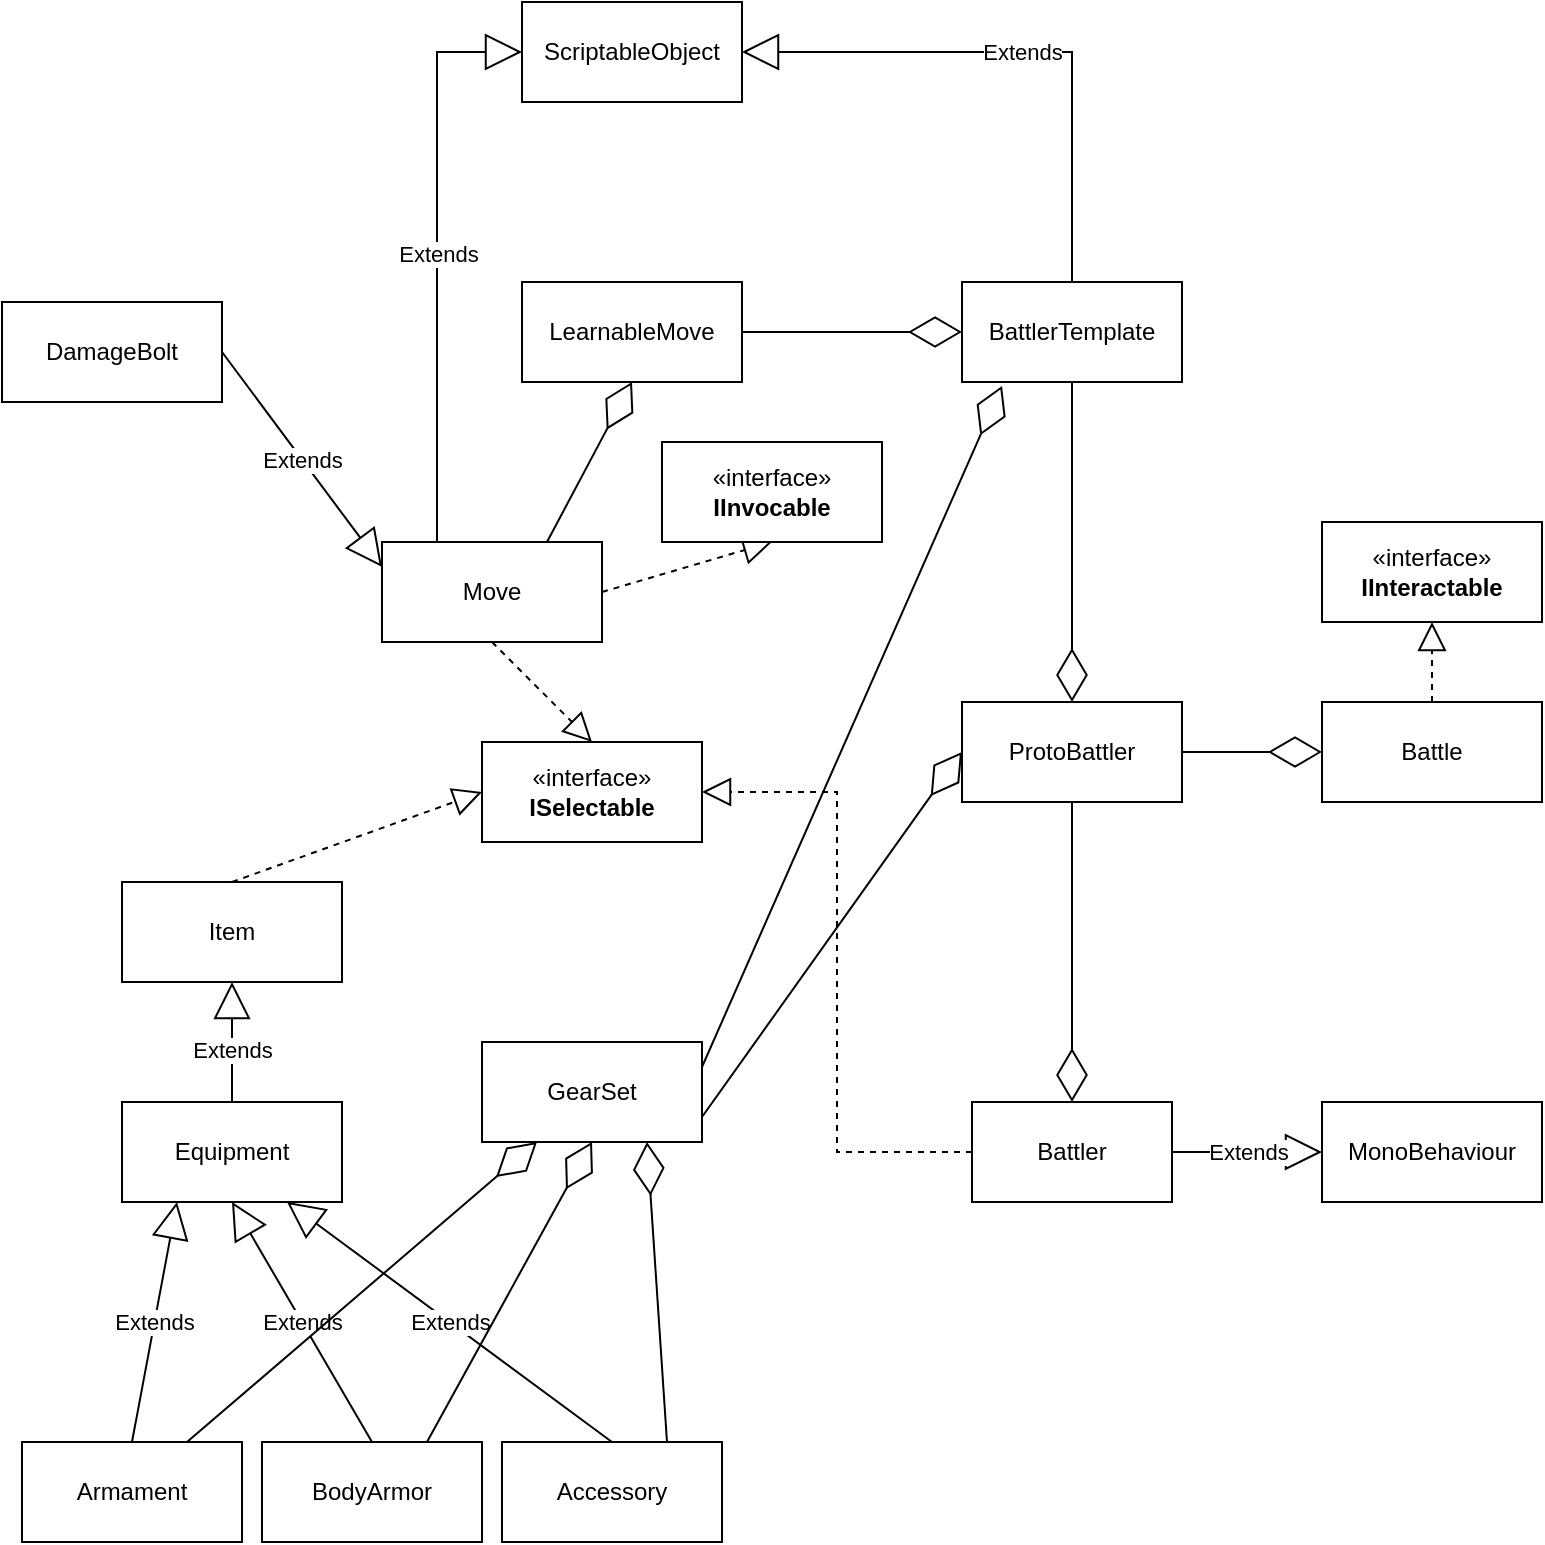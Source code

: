 <mxfile version="21.5.2" type="device">
  <diagram id="C5RBs43oDa-KdzZeNtuy" name="Page-1">
    <mxGraphModel dx="2261" dy="804" grid="1" gridSize="10" guides="1" tooltips="1" connect="1" arrows="1" fold="1" page="1" pageScale="1" pageWidth="827" pageHeight="1169" math="0" shadow="0">
      <root>
        <mxCell id="WIyWlLk6GJQsqaUBKTNV-0" />
        <mxCell id="WIyWlLk6GJQsqaUBKTNV-1" parent="WIyWlLk6GJQsqaUBKTNV-0" />
        <mxCell id="ug3Ie0NRGesRpwvgRHZQ-4" value="ScriptableObject" style="html=1;whiteSpace=wrap;" vertex="1" parent="WIyWlLk6GJQsqaUBKTNV-1">
          <mxGeometry x="160" y="80" width="110" height="50" as="geometry" />
        </mxCell>
        <mxCell id="ug3Ie0NRGesRpwvgRHZQ-5" value="MonoBehaviour" style="html=1;whiteSpace=wrap;" vertex="1" parent="WIyWlLk6GJQsqaUBKTNV-1">
          <mxGeometry x="560" y="630" width="110" height="50" as="geometry" />
        </mxCell>
        <mxCell id="ug3Ie0NRGesRpwvgRHZQ-6" value="BattlerTemplate" style="html=1;whiteSpace=wrap;" vertex="1" parent="WIyWlLk6GJQsqaUBKTNV-1">
          <mxGeometry x="380" y="220" width="110" height="50" as="geometry" />
        </mxCell>
        <mxCell id="ug3Ie0NRGesRpwvgRHZQ-7" value="ProtoBattler" style="html=1;whiteSpace=wrap;" vertex="1" parent="WIyWlLk6GJQsqaUBKTNV-1">
          <mxGeometry x="380" y="430" width="110" height="50" as="geometry" />
        </mxCell>
        <mxCell id="ug3Ie0NRGesRpwvgRHZQ-8" value="Battler" style="html=1;whiteSpace=wrap;" vertex="1" parent="WIyWlLk6GJQsqaUBKTNV-1">
          <mxGeometry x="385" y="630" width="100" height="50" as="geometry" />
        </mxCell>
        <mxCell id="ug3Ie0NRGesRpwvgRHZQ-9" value="Battle" style="html=1;whiteSpace=wrap;" vertex="1" parent="WIyWlLk6GJQsqaUBKTNV-1">
          <mxGeometry x="560" y="430" width="110" height="50" as="geometry" />
        </mxCell>
        <mxCell id="ug3Ie0NRGesRpwvgRHZQ-16" value="Extends" style="endArrow=block;endSize=16;endFill=0;html=1;rounded=0;exitX=0.5;exitY=0;exitDx=0;exitDy=0;entryX=1;entryY=0.5;entryDx=0;entryDy=0;edgeStyle=orthogonalEdgeStyle;" edge="1" parent="WIyWlLk6GJQsqaUBKTNV-1" source="ug3Ie0NRGesRpwvgRHZQ-6" target="ug3Ie0NRGesRpwvgRHZQ-4">
          <mxGeometry width="160" relative="1" as="geometry">
            <mxPoint x="616" y="470" as="sourcePoint" />
            <mxPoint x="776" y="470" as="targetPoint" />
          </mxGeometry>
        </mxCell>
        <mxCell id="ug3Ie0NRGesRpwvgRHZQ-18" value="Extends" style="endArrow=block;endSize=16;endFill=0;html=1;rounded=0;exitX=1;exitY=0.5;exitDx=0;exitDy=0;entryX=0;entryY=0.5;entryDx=0;entryDy=0;" edge="1" parent="WIyWlLk6GJQsqaUBKTNV-1" source="ug3Ie0NRGesRpwvgRHZQ-8" target="ug3Ie0NRGesRpwvgRHZQ-5">
          <mxGeometry width="160" relative="1" as="geometry">
            <mxPoint x="616" y="470" as="sourcePoint" />
            <mxPoint x="776" y="470" as="targetPoint" />
          </mxGeometry>
        </mxCell>
        <mxCell id="ug3Ie0NRGesRpwvgRHZQ-20" value="«interface»&lt;br&gt;&lt;b&gt;IInteractable&lt;/b&gt;" style="html=1;whiteSpace=wrap;" vertex="1" parent="WIyWlLk6GJQsqaUBKTNV-1">
          <mxGeometry x="560" y="340" width="110" height="50" as="geometry" />
        </mxCell>
        <mxCell id="ug3Ie0NRGesRpwvgRHZQ-21" value="" style="endArrow=block;dashed=1;endFill=0;endSize=12;html=1;rounded=0;entryX=0.5;entryY=1;entryDx=0;entryDy=0;" edge="1" parent="WIyWlLk6GJQsqaUBKTNV-1" source="ug3Ie0NRGesRpwvgRHZQ-9" target="ug3Ie0NRGesRpwvgRHZQ-20">
          <mxGeometry width="160" relative="1" as="geometry">
            <mxPoint x="616" y="530" as="sourcePoint" />
            <mxPoint x="776" y="530" as="targetPoint" />
          </mxGeometry>
        </mxCell>
        <mxCell id="ug3Ie0NRGesRpwvgRHZQ-22" value="LearnableMove" style="html=1;whiteSpace=wrap;" vertex="1" parent="WIyWlLk6GJQsqaUBKTNV-1">
          <mxGeometry x="160" y="220" width="110" height="50" as="geometry" />
        </mxCell>
        <mxCell id="ug3Ie0NRGesRpwvgRHZQ-23" value="" style="endArrow=diamondThin;endFill=0;endSize=24;html=1;rounded=0;entryX=0;entryY=0.5;entryDx=0;entryDy=0;exitX=1;exitY=0.5;exitDx=0;exitDy=0;" edge="1" parent="WIyWlLk6GJQsqaUBKTNV-1" source="ug3Ie0NRGesRpwvgRHZQ-22" target="ug3Ie0NRGesRpwvgRHZQ-6">
          <mxGeometry width="160" relative="1" as="geometry">
            <mxPoint x="570" y="560" as="sourcePoint" />
            <mxPoint x="730" y="560" as="targetPoint" />
          </mxGeometry>
        </mxCell>
        <mxCell id="ug3Ie0NRGesRpwvgRHZQ-24" value="" style="endArrow=diamondThin;endFill=0;endSize=24;html=1;rounded=0;entryX=0.5;entryY=0;entryDx=0;entryDy=0;exitX=0.5;exitY=1;exitDx=0;exitDy=0;" edge="1" parent="WIyWlLk6GJQsqaUBKTNV-1" source="ug3Ie0NRGesRpwvgRHZQ-7" target="ug3Ie0NRGesRpwvgRHZQ-8">
          <mxGeometry width="160" relative="1" as="geometry">
            <mxPoint x="570" y="560" as="sourcePoint" />
            <mxPoint x="730" y="560" as="targetPoint" />
          </mxGeometry>
        </mxCell>
        <mxCell id="ug3Ie0NRGesRpwvgRHZQ-25" value="" style="endArrow=diamondThin;endFill=0;endSize=24;html=1;rounded=0;entryX=0;entryY=0.5;entryDx=0;entryDy=0;exitX=1;exitY=0.5;exitDx=0;exitDy=0;" edge="1" parent="WIyWlLk6GJQsqaUBKTNV-1" source="ug3Ie0NRGesRpwvgRHZQ-7" target="ug3Ie0NRGesRpwvgRHZQ-9">
          <mxGeometry width="160" relative="1" as="geometry">
            <mxPoint x="570" y="560" as="sourcePoint" />
            <mxPoint x="730" y="560" as="targetPoint" />
          </mxGeometry>
        </mxCell>
        <mxCell id="ug3Ie0NRGesRpwvgRHZQ-26" value="" style="endArrow=diamondThin;endFill=0;endSize=24;html=1;rounded=0;entryX=0.5;entryY=0;entryDx=0;entryDy=0;exitX=0.5;exitY=1;exitDx=0;exitDy=0;" edge="1" parent="WIyWlLk6GJQsqaUBKTNV-1" source="ug3Ie0NRGesRpwvgRHZQ-6" target="ug3Ie0NRGesRpwvgRHZQ-7">
          <mxGeometry width="160" relative="1" as="geometry">
            <mxPoint x="570" y="560" as="sourcePoint" />
            <mxPoint x="730" y="560" as="targetPoint" />
          </mxGeometry>
        </mxCell>
        <mxCell id="ug3Ie0NRGesRpwvgRHZQ-27" value="Move" style="html=1;whiteSpace=wrap;" vertex="1" parent="WIyWlLk6GJQsqaUBKTNV-1">
          <mxGeometry x="90" y="350" width="110" height="50" as="geometry" />
        </mxCell>
        <mxCell id="ug3Ie0NRGesRpwvgRHZQ-28" value="" style="endArrow=diamondThin;endFill=0;endSize=24;html=1;rounded=0;entryX=0.5;entryY=1;entryDx=0;entryDy=0;exitX=0.75;exitY=0;exitDx=0;exitDy=0;" edge="1" parent="WIyWlLk6GJQsqaUBKTNV-1" source="ug3Ie0NRGesRpwvgRHZQ-27" target="ug3Ie0NRGesRpwvgRHZQ-22">
          <mxGeometry width="160" relative="1" as="geometry">
            <mxPoint x="570" y="560" as="sourcePoint" />
            <mxPoint x="730" y="560" as="targetPoint" />
          </mxGeometry>
        </mxCell>
        <mxCell id="ug3Ie0NRGesRpwvgRHZQ-29" value="Extends" style="endArrow=block;endSize=16;endFill=0;html=1;rounded=0;entryX=0;entryY=0.5;entryDx=0;entryDy=0;edgeStyle=orthogonalEdgeStyle;exitX=0.25;exitY=0;exitDx=0;exitDy=0;" edge="1" parent="WIyWlLk6GJQsqaUBKTNV-1" source="ug3Ie0NRGesRpwvgRHZQ-27" target="ug3Ie0NRGesRpwvgRHZQ-4">
          <mxGeometry width="160" relative="1" as="geometry">
            <mxPoint x="140" y="310" as="sourcePoint" />
            <mxPoint x="110" y="105" as="targetPoint" />
            <Array as="points">
              <mxPoint x="118" y="105" />
            </Array>
          </mxGeometry>
        </mxCell>
        <mxCell id="ug3Ie0NRGesRpwvgRHZQ-31" value="DamageBolt" style="html=1;whiteSpace=wrap;" vertex="1" parent="WIyWlLk6GJQsqaUBKTNV-1">
          <mxGeometry x="-100" y="230" width="110" height="50" as="geometry" />
        </mxCell>
        <mxCell id="ug3Ie0NRGesRpwvgRHZQ-32" value="Extends" style="endArrow=block;endSize=16;endFill=0;html=1;rounded=0;exitX=1;exitY=0.5;exitDx=0;exitDy=0;entryX=0;entryY=0.25;entryDx=0;entryDy=0;" edge="1" parent="WIyWlLk6GJQsqaUBKTNV-1" source="ug3Ie0NRGesRpwvgRHZQ-31" target="ug3Ie0NRGesRpwvgRHZQ-27">
          <mxGeometry width="160" relative="1" as="geometry">
            <mxPoint x="540" y="410" as="sourcePoint" />
            <mxPoint x="700" y="410" as="targetPoint" />
          </mxGeometry>
        </mxCell>
        <mxCell id="ug3Ie0NRGesRpwvgRHZQ-33" value="" style="endArrow=block;dashed=1;endFill=0;endSize=12;html=1;rounded=0;entryX=0.5;entryY=0;entryDx=0;entryDy=0;exitX=0.5;exitY=1;exitDx=0;exitDy=0;" edge="1" parent="WIyWlLk6GJQsqaUBKTNV-1" source="ug3Ie0NRGesRpwvgRHZQ-27" target="ug3Ie0NRGesRpwvgRHZQ-36">
          <mxGeometry width="160" relative="1" as="geometry">
            <mxPoint x="410" y="420" as="sourcePoint" />
            <mxPoint x="570" y="420" as="targetPoint" />
          </mxGeometry>
        </mxCell>
        <mxCell id="ug3Ie0NRGesRpwvgRHZQ-34" value="" style="endArrow=block;dashed=1;endFill=0;endSize=12;html=1;rounded=0;entryX=0.5;entryY=1;entryDx=0;entryDy=0;exitX=1;exitY=0.5;exitDx=0;exitDy=0;" edge="1" parent="WIyWlLk6GJQsqaUBKTNV-1" source="ug3Ie0NRGesRpwvgRHZQ-27" target="ug3Ie0NRGesRpwvgRHZQ-37">
          <mxGeometry width="160" relative="1" as="geometry">
            <mxPoint x="110" y="380" as="sourcePoint" />
            <mxPoint x="570" y="420" as="targetPoint" />
          </mxGeometry>
        </mxCell>
        <mxCell id="ug3Ie0NRGesRpwvgRHZQ-36" value="«interface»&lt;br&gt;&lt;b&gt;ISelectable&lt;/b&gt;" style="html=1;whiteSpace=wrap;" vertex="1" parent="WIyWlLk6GJQsqaUBKTNV-1">
          <mxGeometry x="140" y="450" width="110" height="50" as="geometry" />
        </mxCell>
        <mxCell id="ug3Ie0NRGesRpwvgRHZQ-37" value="«interface»&lt;br&gt;&lt;b&gt;IInvocable&lt;/b&gt;" style="html=1;whiteSpace=wrap;" vertex="1" parent="WIyWlLk6GJQsqaUBKTNV-1">
          <mxGeometry x="230" y="300" width="110" height="50" as="geometry" />
        </mxCell>
        <mxCell id="ug3Ie0NRGesRpwvgRHZQ-38" value="" style="endArrow=block;dashed=1;endFill=0;endSize=12;html=1;rounded=0;entryX=1;entryY=0.5;entryDx=0;entryDy=0;exitX=0;exitY=0.5;exitDx=0;exitDy=0;edgeStyle=orthogonalEdgeStyle;" edge="1" parent="WIyWlLk6GJQsqaUBKTNV-1" source="ug3Ie0NRGesRpwvgRHZQ-8" target="ug3Ie0NRGesRpwvgRHZQ-36">
          <mxGeometry width="160" relative="1" as="geometry">
            <mxPoint x="490" y="690" as="sourcePoint" />
            <mxPoint x="327.5" y="535" as="targetPoint" />
          </mxGeometry>
        </mxCell>
        <mxCell id="ug3Ie0NRGesRpwvgRHZQ-39" value="Item" style="html=1;whiteSpace=wrap;" vertex="1" parent="WIyWlLk6GJQsqaUBKTNV-1">
          <mxGeometry x="-40" y="520" width="110" height="50" as="geometry" />
        </mxCell>
        <mxCell id="ug3Ie0NRGesRpwvgRHZQ-40" value="Equipment" style="html=1;whiteSpace=wrap;" vertex="1" parent="WIyWlLk6GJQsqaUBKTNV-1">
          <mxGeometry x="-40" y="630" width="110" height="50" as="geometry" />
        </mxCell>
        <mxCell id="ug3Ie0NRGesRpwvgRHZQ-41" value="Armament" style="html=1;whiteSpace=wrap;" vertex="1" parent="WIyWlLk6GJQsqaUBKTNV-1">
          <mxGeometry x="-90" y="800" width="110" height="50" as="geometry" />
        </mxCell>
        <mxCell id="ug3Ie0NRGesRpwvgRHZQ-42" value="BodyArmor" style="html=1;whiteSpace=wrap;" vertex="1" parent="WIyWlLk6GJQsqaUBKTNV-1">
          <mxGeometry x="30" y="800" width="110" height="50" as="geometry" />
        </mxCell>
        <mxCell id="ug3Ie0NRGesRpwvgRHZQ-43" value="Accessory" style="html=1;whiteSpace=wrap;" vertex="1" parent="WIyWlLk6GJQsqaUBKTNV-1">
          <mxGeometry x="150" y="800" width="110" height="50" as="geometry" />
        </mxCell>
        <mxCell id="ug3Ie0NRGesRpwvgRHZQ-44" value="GearSet" style="html=1;whiteSpace=wrap;" vertex="1" parent="WIyWlLk6GJQsqaUBKTNV-1">
          <mxGeometry x="140" y="600" width="110" height="50" as="geometry" />
        </mxCell>
        <mxCell id="ug3Ie0NRGesRpwvgRHZQ-45" value="" style="endArrow=diamondThin;endFill=0;endSize=24;html=1;rounded=0;entryX=0.182;entryY=1.04;entryDx=0;entryDy=0;entryPerimeter=0;exitX=1;exitY=0.25;exitDx=0;exitDy=0;" edge="1" parent="WIyWlLk6GJQsqaUBKTNV-1" source="ug3Ie0NRGesRpwvgRHZQ-44" target="ug3Ie0NRGesRpwvgRHZQ-6">
          <mxGeometry width="160" relative="1" as="geometry">
            <mxPoint y="490" as="sourcePoint" />
            <mxPoint x="160" y="490" as="targetPoint" />
          </mxGeometry>
        </mxCell>
        <mxCell id="ug3Ie0NRGesRpwvgRHZQ-46" value="" style="endArrow=diamondThin;endFill=0;endSize=24;html=1;rounded=0;entryX=0;entryY=0.5;entryDx=0;entryDy=0;exitX=1;exitY=0.75;exitDx=0;exitDy=0;" edge="1" parent="WIyWlLk6GJQsqaUBKTNV-1" source="ug3Ie0NRGesRpwvgRHZQ-44" target="ug3Ie0NRGesRpwvgRHZQ-7">
          <mxGeometry width="160" relative="1" as="geometry">
            <mxPoint y="490" as="sourcePoint" />
            <mxPoint x="160" y="490" as="targetPoint" />
          </mxGeometry>
        </mxCell>
        <mxCell id="ug3Ie0NRGesRpwvgRHZQ-48" value="" style="endArrow=block;dashed=1;endFill=0;endSize=12;html=1;rounded=0;entryX=0;entryY=0.5;entryDx=0;entryDy=0;exitX=0.5;exitY=0;exitDx=0;exitDy=0;" edge="1" parent="WIyWlLk6GJQsqaUBKTNV-1" source="ug3Ie0NRGesRpwvgRHZQ-39" target="ug3Ie0NRGesRpwvgRHZQ-36">
          <mxGeometry width="160" relative="1" as="geometry">
            <mxPoint y="490" as="sourcePoint" />
            <mxPoint x="160" y="490" as="targetPoint" />
          </mxGeometry>
        </mxCell>
        <mxCell id="ug3Ie0NRGesRpwvgRHZQ-49" value="Extends" style="endArrow=block;endSize=16;endFill=0;html=1;rounded=0;entryX=0.5;entryY=1;entryDx=0;entryDy=0;exitX=0.5;exitY=0;exitDx=0;exitDy=0;" edge="1" parent="WIyWlLk6GJQsqaUBKTNV-1" source="ug3Ie0NRGesRpwvgRHZQ-40" target="ug3Ie0NRGesRpwvgRHZQ-39">
          <mxGeometry x="-0.111" width="160" relative="1" as="geometry">
            <mxPoint y="490" as="sourcePoint" />
            <mxPoint x="160" y="490" as="targetPoint" />
            <mxPoint as="offset" />
          </mxGeometry>
        </mxCell>
        <mxCell id="ug3Ie0NRGesRpwvgRHZQ-50" value="Extends" style="endArrow=block;endSize=16;endFill=0;html=1;rounded=0;entryX=0.75;entryY=1;entryDx=0;entryDy=0;exitX=0.5;exitY=0;exitDx=0;exitDy=0;" edge="1" parent="WIyWlLk6GJQsqaUBKTNV-1" source="ug3Ie0NRGesRpwvgRHZQ-43" target="ug3Ie0NRGesRpwvgRHZQ-40">
          <mxGeometry width="160" relative="1" as="geometry">
            <mxPoint y="490" as="sourcePoint" />
            <mxPoint x="160" y="490" as="targetPoint" />
          </mxGeometry>
        </mxCell>
        <mxCell id="ug3Ie0NRGesRpwvgRHZQ-51" value="Extends" style="endArrow=block;endSize=16;endFill=0;html=1;rounded=0;entryX=0.5;entryY=1;entryDx=0;entryDy=0;exitX=0.5;exitY=0;exitDx=0;exitDy=0;" edge="1" parent="WIyWlLk6GJQsqaUBKTNV-1" source="ug3Ie0NRGesRpwvgRHZQ-42" target="ug3Ie0NRGesRpwvgRHZQ-40">
          <mxGeometry width="160" relative="1" as="geometry">
            <mxPoint y="490" as="sourcePoint" />
            <mxPoint x="160" y="490" as="targetPoint" />
          </mxGeometry>
        </mxCell>
        <mxCell id="ug3Ie0NRGesRpwvgRHZQ-52" value="Extends" style="endArrow=block;endSize=16;endFill=0;html=1;rounded=0;entryX=0.25;entryY=1;entryDx=0;entryDy=0;exitX=0.5;exitY=0;exitDx=0;exitDy=0;" edge="1" parent="WIyWlLk6GJQsqaUBKTNV-1" source="ug3Ie0NRGesRpwvgRHZQ-41" target="ug3Ie0NRGesRpwvgRHZQ-40">
          <mxGeometry width="160" relative="1" as="geometry">
            <mxPoint y="490" as="sourcePoint" />
            <mxPoint x="160" y="490" as="targetPoint" />
          </mxGeometry>
        </mxCell>
        <mxCell id="ug3Ie0NRGesRpwvgRHZQ-53" value="" style="endArrow=diamondThin;endFill=0;endSize=24;html=1;rounded=0;entryX=0.25;entryY=1;entryDx=0;entryDy=0;exitX=0.75;exitY=0;exitDx=0;exitDy=0;" edge="1" parent="WIyWlLk6GJQsqaUBKTNV-1" source="ug3Ie0NRGesRpwvgRHZQ-41" target="ug3Ie0NRGesRpwvgRHZQ-44">
          <mxGeometry width="160" relative="1" as="geometry">
            <mxPoint x="40" y="680" as="sourcePoint" />
            <mxPoint x="160" y="490" as="targetPoint" />
          </mxGeometry>
        </mxCell>
        <mxCell id="ug3Ie0NRGesRpwvgRHZQ-54" value="" style="endArrow=diamondThin;endFill=0;endSize=24;html=1;rounded=0;entryX=0.5;entryY=1;entryDx=0;entryDy=0;exitX=0.75;exitY=0;exitDx=0;exitDy=0;" edge="1" parent="WIyWlLk6GJQsqaUBKTNV-1" source="ug3Ie0NRGesRpwvgRHZQ-42" target="ug3Ie0NRGesRpwvgRHZQ-44">
          <mxGeometry width="160" relative="1" as="geometry">
            <mxPoint x="120" y="690" as="sourcePoint" />
            <mxPoint x="160" y="490" as="targetPoint" />
          </mxGeometry>
        </mxCell>
        <mxCell id="ug3Ie0NRGesRpwvgRHZQ-55" value="" style="endArrow=diamondThin;endFill=0;endSize=24;html=1;rounded=0;entryX=0.75;entryY=1;entryDx=0;entryDy=0;exitX=0.75;exitY=0;exitDx=0;exitDy=0;" edge="1" parent="WIyWlLk6GJQsqaUBKTNV-1" source="ug3Ie0NRGesRpwvgRHZQ-43" target="ug3Ie0NRGesRpwvgRHZQ-44">
          <mxGeometry width="160" relative="1" as="geometry">
            <mxPoint y="490" as="sourcePoint" />
            <mxPoint x="160" y="490" as="targetPoint" />
          </mxGeometry>
        </mxCell>
      </root>
    </mxGraphModel>
  </diagram>
</mxfile>
